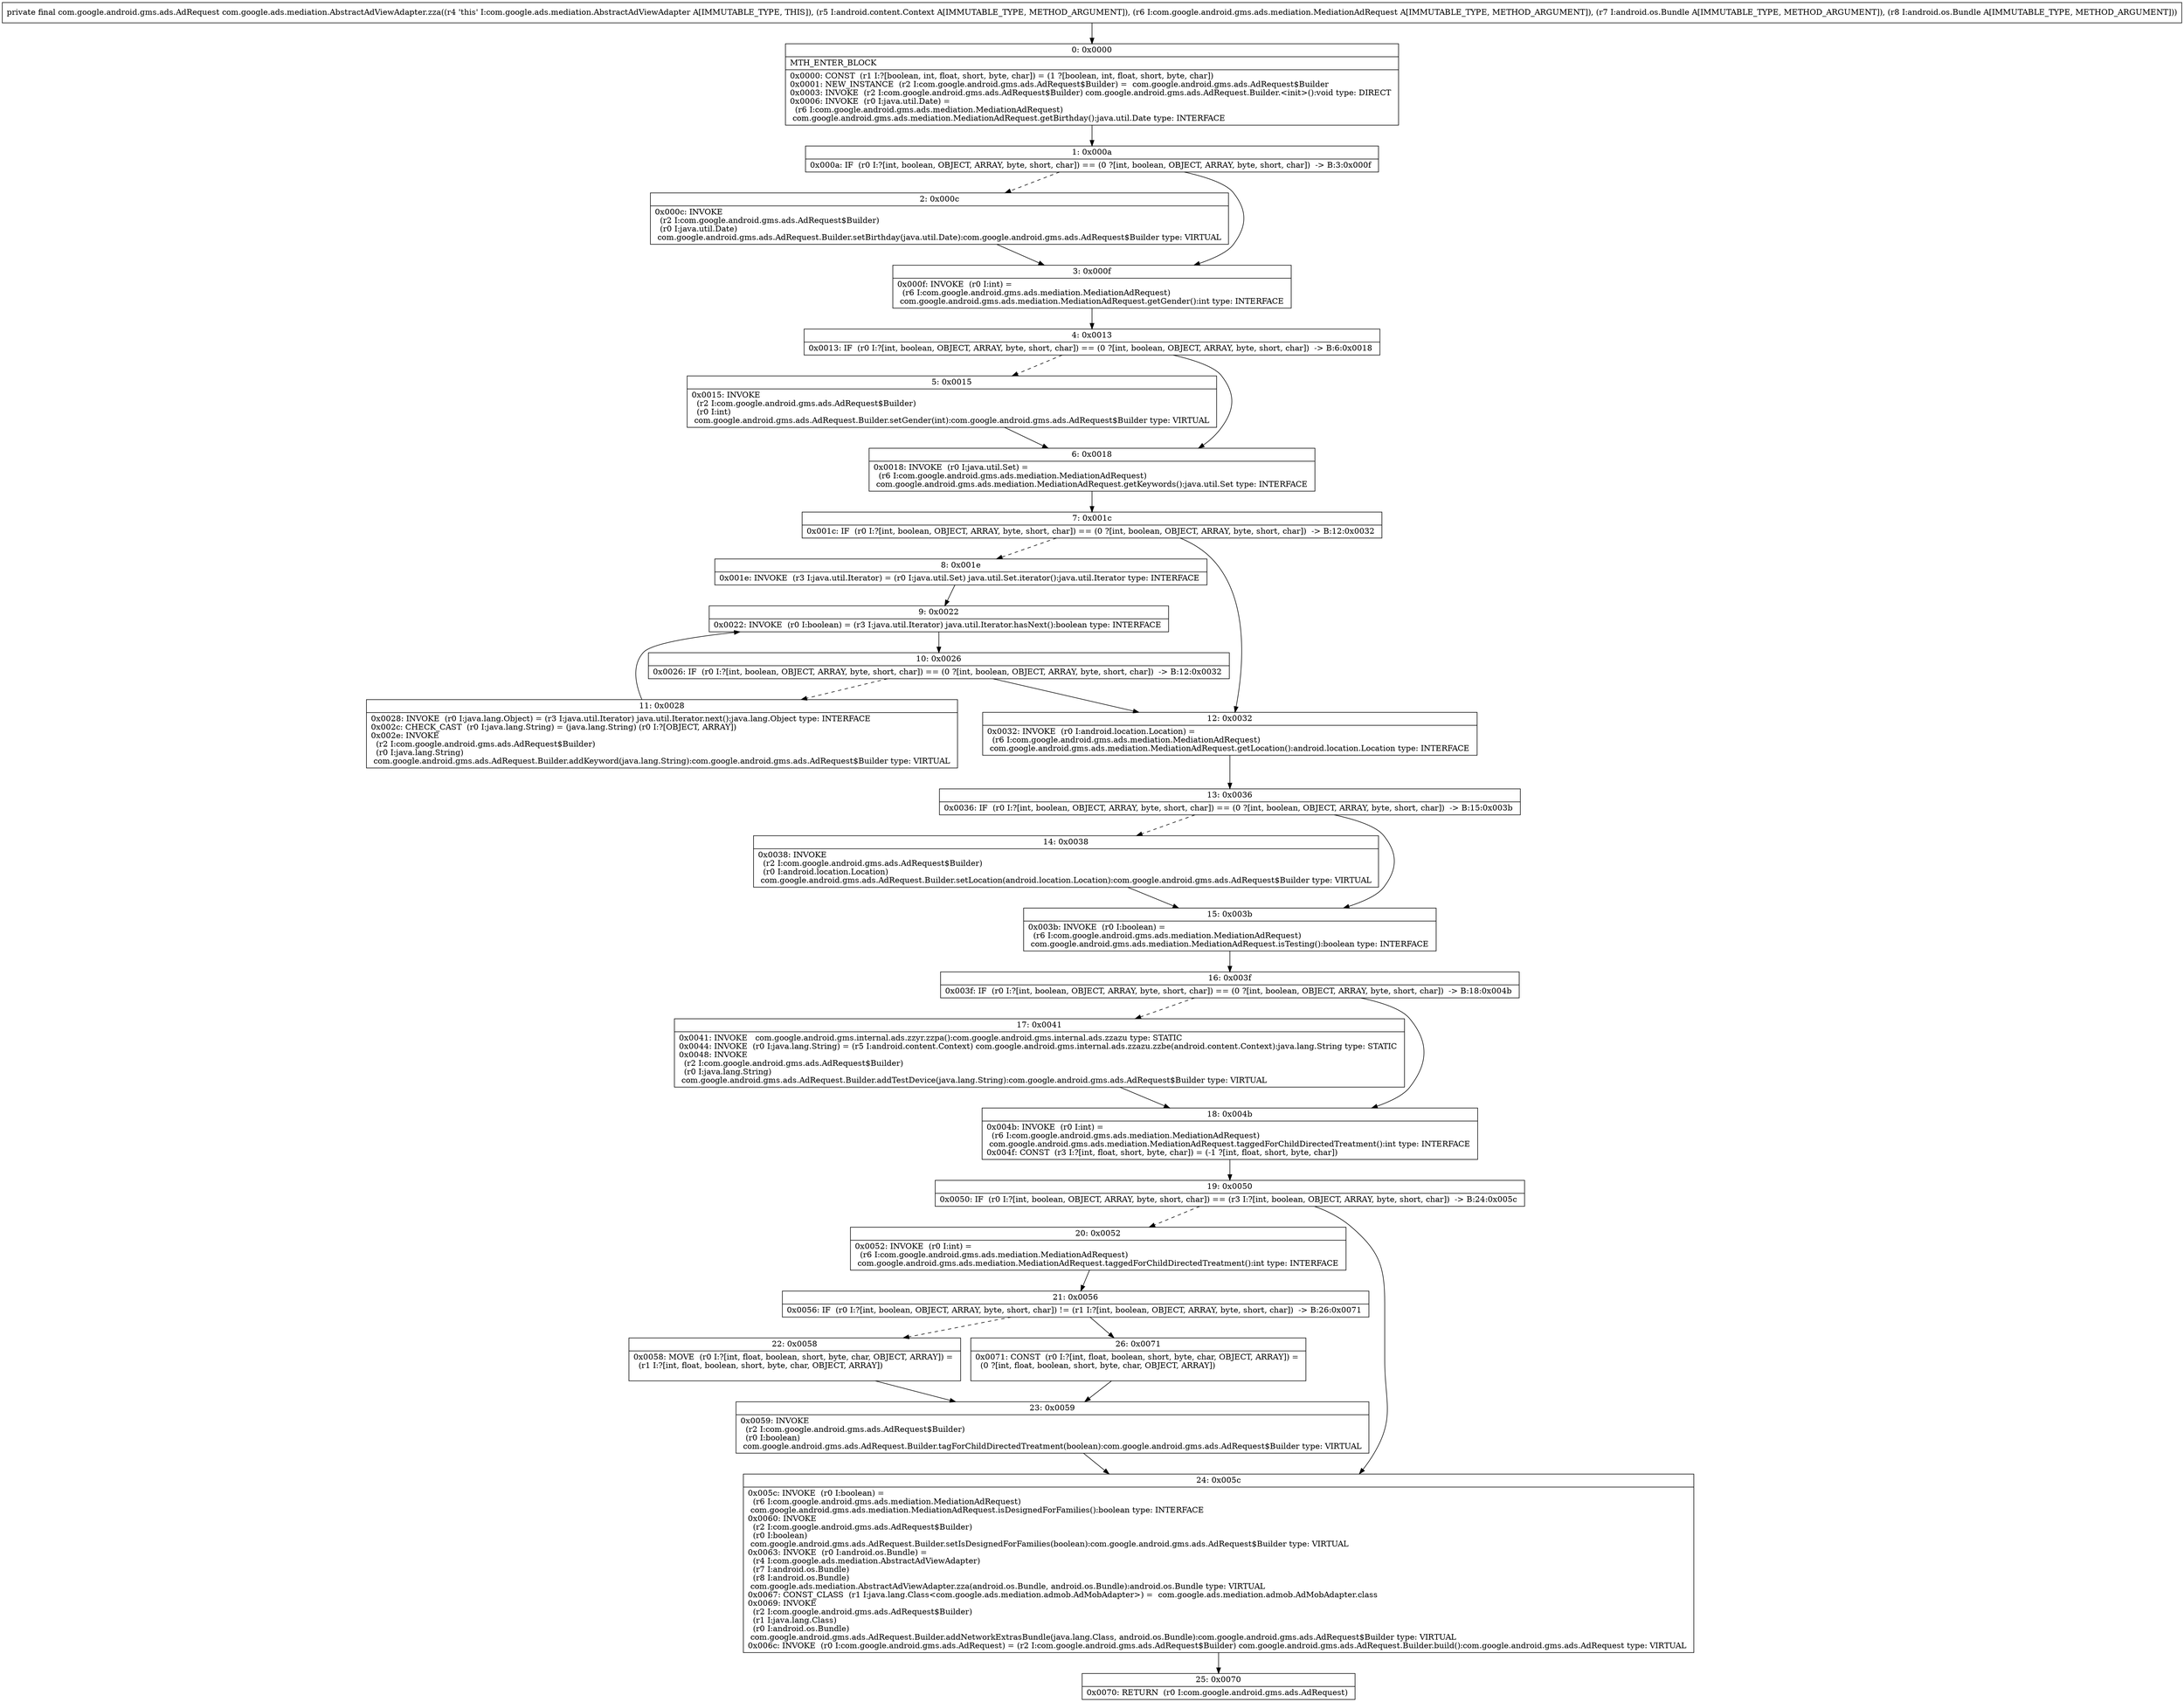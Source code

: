 digraph "CFG forcom.google.ads.mediation.AbstractAdViewAdapter.zza(Landroid\/content\/Context;Lcom\/google\/android\/gms\/ads\/mediation\/MediationAdRequest;Landroid\/os\/Bundle;Landroid\/os\/Bundle;)Lcom\/google\/android\/gms\/ads\/AdRequest;" {
Node_0 [shape=record,label="{0\:\ 0x0000|MTH_ENTER_BLOCK\l|0x0000: CONST  (r1 I:?[boolean, int, float, short, byte, char]) = (1 ?[boolean, int, float, short, byte, char]) \l0x0001: NEW_INSTANCE  (r2 I:com.google.android.gms.ads.AdRequest$Builder) =  com.google.android.gms.ads.AdRequest$Builder \l0x0003: INVOKE  (r2 I:com.google.android.gms.ads.AdRequest$Builder) com.google.android.gms.ads.AdRequest.Builder.\<init\>():void type: DIRECT \l0x0006: INVOKE  (r0 I:java.util.Date) = \l  (r6 I:com.google.android.gms.ads.mediation.MediationAdRequest)\l com.google.android.gms.ads.mediation.MediationAdRequest.getBirthday():java.util.Date type: INTERFACE \l}"];
Node_1 [shape=record,label="{1\:\ 0x000a|0x000a: IF  (r0 I:?[int, boolean, OBJECT, ARRAY, byte, short, char]) == (0 ?[int, boolean, OBJECT, ARRAY, byte, short, char])  \-\> B:3:0x000f \l}"];
Node_2 [shape=record,label="{2\:\ 0x000c|0x000c: INVOKE  \l  (r2 I:com.google.android.gms.ads.AdRequest$Builder)\l  (r0 I:java.util.Date)\l com.google.android.gms.ads.AdRequest.Builder.setBirthday(java.util.Date):com.google.android.gms.ads.AdRequest$Builder type: VIRTUAL \l}"];
Node_3 [shape=record,label="{3\:\ 0x000f|0x000f: INVOKE  (r0 I:int) = \l  (r6 I:com.google.android.gms.ads.mediation.MediationAdRequest)\l com.google.android.gms.ads.mediation.MediationAdRequest.getGender():int type: INTERFACE \l}"];
Node_4 [shape=record,label="{4\:\ 0x0013|0x0013: IF  (r0 I:?[int, boolean, OBJECT, ARRAY, byte, short, char]) == (0 ?[int, boolean, OBJECT, ARRAY, byte, short, char])  \-\> B:6:0x0018 \l}"];
Node_5 [shape=record,label="{5\:\ 0x0015|0x0015: INVOKE  \l  (r2 I:com.google.android.gms.ads.AdRequest$Builder)\l  (r0 I:int)\l com.google.android.gms.ads.AdRequest.Builder.setGender(int):com.google.android.gms.ads.AdRequest$Builder type: VIRTUAL \l}"];
Node_6 [shape=record,label="{6\:\ 0x0018|0x0018: INVOKE  (r0 I:java.util.Set) = \l  (r6 I:com.google.android.gms.ads.mediation.MediationAdRequest)\l com.google.android.gms.ads.mediation.MediationAdRequest.getKeywords():java.util.Set type: INTERFACE \l}"];
Node_7 [shape=record,label="{7\:\ 0x001c|0x001c: IF  (r0 I:?[int, boolean, OBJECT, ARRAY, byte, short, char]) == (0 ?[int, boolean, OBJECT, ARRAY, byte, short, char])  \-\> B:12:0x0032 \l}"];
Node_8 [shape=record,label="{8\:\ 0x001e|0x001e: INVOKE  (r3 I:java.util.Iterator) = (r0 I:java.util.Set) java.util.Set.iterator():java.util.Iterator type: INTERFACE \l}"];
Node_9 [shape=record,label="{9\:\ 0x0022|0x0022: INVOKE  (r0 I:boolean) = (r3 I:java.util.Iterator) java.util.Iterator.hasNext():boolean type: INTERFACE \l}"];
Node_10 [shape=record,label="{10\:\ 0x0026|0x0026: IF  (r0 I:?[int, boolean, OBJECT, ARRAY, byte, short, char]) == (0 ?[int, boolean, OBJECT, ARRAY, byte, short, char])  \-\> B:12:0x0032 \l}"];
Node_11 [shape=record,label="{11\:\ 0x0028|0x0028: INVOKE  (r0 I:java.lang.Object) = (r3 I:java.util.Iterator) java.util.Iterator.next():java.lang.Object type: INTERFACE \l0x002c: CHECK_CAST  (r0 I:java.lang.String) = (java.lang.String) (r0 I:?[OBJECT, ARRAY]) \l0x002e: INVOKE  \l  (r2 I:com.google.android.gms.ads.AdRequest$Builder)\l  (r0 I:java.lang.String)\l com.google.android.gms.ads.AdRequest.Builder.addKeyword(java.lang.String):com.google.android.gms.ads.AdRequest$Builder type: VIRTUAL \l}"];
Node_12 [shape=record,label="{12\:\ 0x0032|0x0032: INVOKE  (r0 I:android.location.Location) = \l  (r6 I:com.google.android.gms.ads.mediation.MediationAdRequest)\l com.google.android.gms.ads.mediation.MediationAdRequest.getLocation():android.location.Location type: INTERFACE \l}"];
Node_13 [shape=record,label="{13\:\ 0x0036|0x0036: IF  (r0 I:?[int, boolean, OBJECT, ARRAY, byte, short, char]) == (0 ?[int, boolean, OBJECT, ARRAY, byte, short, char])  \-\> B:15:0x003b \l}"];
Node_14 [shape=record,label="{14\:\ 0x0038|0x0038: INVOKE  \l  (r2 I:com.google.android.gms.ads.AdRequest$Builder)\l  (r0 I:android.location.Location)\l com.google.android.gms.ads.AdRequest.Builder.setLocation(android.location.Location):com.google.android.gms.ads.AdRequest$Builder type: VIRTUAL \l}"];
Node_15 [shape=record,label="{15\:\ 0x003b|0x003b: INVOKE  (r0 I:boolean) = \l  (r6 I:com.google.android.gms.ads.mediation.MediationAdRequest)\l com.google.android.gms.ads.mediation.MediationAdRequest.isTesting():boolean type: INTERFACE \l}"];
Node_16 [shape=record,label="{16\:\ 0x003f|0x003f: IF  (r0 I:?[int, boolean, OBJECT, ARRAY, byte, short, char]) == (0 ?[int, boolean, OBJECT, ARRAY, byte, short, char])  \-\> B:18:0x004b \l}"];
Node_17 [shape=record,label="{17\:\ 0x0041|0x0041: INVOKE   com.google.android.gms.internal.ads.zzyr.zzpa():com.google.android.gms.internal.ads.zzazu type: STATIC \l0x0044: INVOKE  (r0 I:java.lang.String) = (r5 I:android.content.Context) com.google.android.gms.internal.ads.zzazu.zzbe(android.content.Context):java.lang.String type: STATIC \l0x0048: INVOKE  \l  (r2 I:com.google.android.gms.ads.AdRequest$Builder)\l  (r0 I:java.lang.String)\l com.google.android.gms.ads.AdRequest.Builder.addTestDevice(java.lang.String):com.google.android.gms.ads.AdRequest$Builder type: VIRTUAL \l}"];
Node_18 [shape=record,label="{18\:\ 0x004b|0x004b: INVOKE  (r0 I:int) = \l  (r6 I:com.google.android.gms.ads.mediation.MediationAdRequest)\l com.google.android.gms.ads.mediation.MediationAdRequest.taggedForChildDirectedTreatment():int type: INTERFACE \l0x004f: CONST  (r3 I:?[int, float, short, byte, char]) = (\-1 ?[int, float, short, byte, char]) \l}"];
Node_19 [shape=record,label="{19\:\ 0x0050|0x0050: IF  (r0 I:?[int, boolean, OBJECT, ARRAY, byte, short, char]) == (r3 I:?[int, boolean, OBJECT, ARRAY, byte, short, char])  \-\> B:24:0x005c \l}"];
Node_20 [shape=record,label="{20\:\ 0x0052|0x0052: INVOKE  (r0 I:int) = \l  (r6 I:com.google.android.gms.ads.mediation.MediationAdRequest)\l com.google.android.gms.ads.mediation.MediationAdRequest.taggedForChildDirectedTreatment():int type: INTERFACE \l}"];
Node_21 [shape=record,label="{21\:\ 0x0056|0x0056: IF  (r0 I:?[int, boolean, OBJECT, ARRAY, byte, short, char]) != (r1 I:?[int, boolean, OBJECT, ARRAY, byte, short, char])  \-\> B:26:0x0071 \l}"];
Node_22 [shape=record,label="{22\:\ 0x0058|0x0058: MOVE  (r0 I:?[int, float, boolean, short, byte, char, OBJECT, ARRAY]) = \l  (r1 I:?[int, float, boolean, short, byte, char, OBJECT, ARRAY])\l \l}"];
Node_23 [shape=record,label="{23\:\ 0x0059|0x0059: INVOKE  \l  (r2 I:com.google.android.gms.ads.AdRequest$Builder)\l  (r0 I:boolean)\l com.google.android.gms.ads.AdRequest.Builder.tagForChildDirectedTreatment(boolean):com.google.android.gms.ads.AdRequest$Builder type: VIRTUAL \l}"];
Node_24 [shape=record,label="{24\:\ 0x005c|0x005c: INVOKE  (r0 I:boolean) = \l  (r6 I:com.google.android.gms.ads.mediation.MediationAdRequest)\l com.google.android.gms.ads.mediation.MediationAdRequest.isDesignedForFamilies():boolean type: INTERFACE \l0x0060: INVOKE  \l  (r2 I:com.google.android.gms.ads.AdRequest$Builder)\l  (r0 I:boolean)\l com.google.android.gms.ads.AdRequest.Builder.setIsDesignedForFamilies(boolean):com.google.android.gms.ads.AdRequest$Builder type: VIRTUAL \l0x0063: INVOKE  (r0 I:android.os.Bundle) = \l  (r4 I:com.google.ads.mediation.AbstractAdViewAdapter)\l  (r7 I:android.os.Bundle)\l  (r8 I:android.os.Bundle)\l com.google.ads.mediation.AbstractAdViewAdapter.zza(android.os.Bundle, android.os.Bundle):android.os.Bundle type: VIRTUAL \l0x0067: CONST_CLASS  (r1 I:java.lang.Class\<com.google.ads.mediation.admob.AdMobAdapter\>) =  com.google.ads.mediation.admob.AdMobAdapter.class \l0x0069: INVOKE  \l  (r2 I:com.google.android.gms.ads.AdRequest$Builder)\l  (r1 I:java.lang.Class)\l  (r0 I:android.os.Bundle)\l com.google.android.gms.ads.AdRequest.Builder.addNetworkExtrasBundle(java.lang.Class, android.os.Bundle):com.google.android.gms.ads.AdRequest$Builder type: VIRTUAL \l0x006c: INVOKE  (r0 I:com.google.android.gms.ads.AdRequest) = (r2 I:com.google.android.gms.ads.AdRequest$Builder) com.google.android.gms.ads.AdRequest.Builder.build():com.google.android.gms.ads.AdRequest type: VIRTUAL \l}"];
Node_25 [shape=record,label="{25\:\ 0x0070|0x0070: RETURN  (r0 I:com.google.android.gms.ads.AdRequest) \l}"];
Node_26 [shape=record,label="{26\:\ 0x0071|0x0071: CONST  (r0 I:?[int, float, boolean, short, byte, char, OBJECT, ARRAY]) = \l  (0 ?[int, float, boolean, short, byte, char, OBJECT, ARRAY])\l \l}"];
MethodNode[shape=record,label="{private final com.google.android.gms.ads.AdRequest com.google.ads.mediation.AbstractAdViewAdapter.zza((r4 'this' I:com.google.ads.mediation.AbstractAdViewAdapter A[IMMUTABLE_TYPE, THIS]), (r5 I:android.content.Context A[IMMUTABLE_TYPE, METHOD_ARGUMENT]), (r6 I:com.google.android.gms.ads.mediation.MediationAdRequest A[IMMUTABLE_TYPE, METHOD_ARGUMENT]), (r7 I:android.os.Bundle A[IMMUTABLE_TYPE, METHOD_ARGUMENT]), (r8 I:android.os.Bundle A[IMMUTABLE_TYPE, METHOD_ARGUMENT])) }"];
MethodNode -> Node_0;
Node_0 -> Node_1;
Node_1 -> Node_2[style=dashed];
Node_1 -> Node_3;
Node_2 -> Node_3;
Node_3 -> Node_4;
Node_4 -> Node_5[style=dashed];
Node_4 -> Node_6;
Node_5 -> Node_6;
Node_6 -> Node_7;
Node_7 -> Node_8[style=dashed];
Node_7 -> Node_12;
Node_8 -> Node_9;
Node_9 -> Node_10;
Node_10 -> Node_11[style=dashed];
Node_10 -> Node_12;
Node_11 -> Node_9;
Node_12 -> Node_13;
Node_13 -> Node_14[style=dashed];
Node_13 -> Node_15;
Node_14 -> Node_15;
Node_15 -> Node_16;
Node_16 -> Node_17[style=dashed];
Node_16 -> Node_18;
Node_17 -> Node_18;
Node_18 -> Node_19;
Node_19 -> Node_20[style=dashed];
Node_19 -> Node_24;
Node_20 -> Node_21;
Node_21 -> Node_22[style=dashed];
Node_21 -> Node_26;
Node_22 -> Node_23;
Node_23 -> Node_24;
Node_24 -> Node_25;
Node_26 -> Node_23;
}

